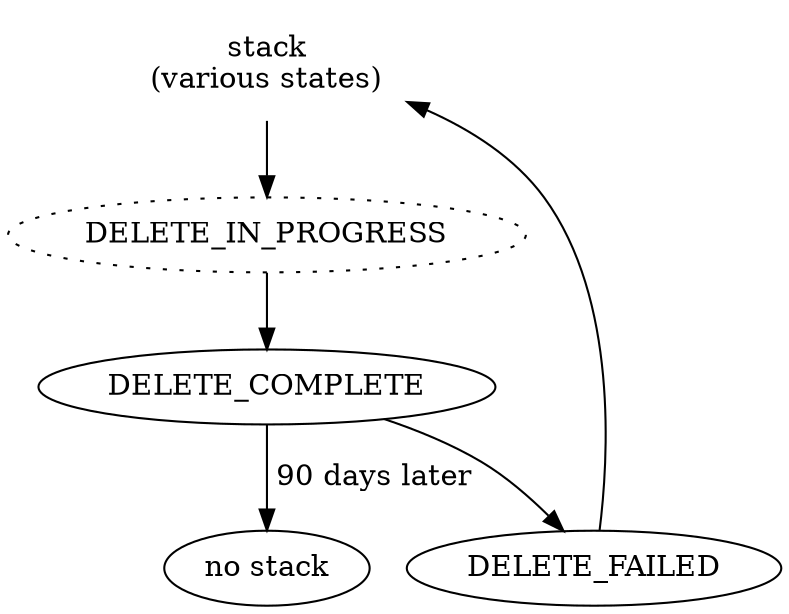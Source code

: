 digraph delete_stack {

  after_existence [ layer="happy" label="no stack" ]

  deletable_stack [ label="stack\n(various states)" color="transparent" ]

  DELETE_COMPLETE [ layer="happy" ]
  DELETE_FAILED [ layer="sad" ]
  DELETE_IN_PROGRESS [ layer="happy" style=dotted ]

  deletable_stack -> DELETE_IN_PROGRESS -> DELETE_COMPLETE -> DELETE_FAILED
  DELETE_FAILED -> deletable_stack [ constraint="false" ]

  DELETE_COMPLETE -> after_existence [ label=" 90 days later" ]

}
// # vi: set sw=2 et ai :
